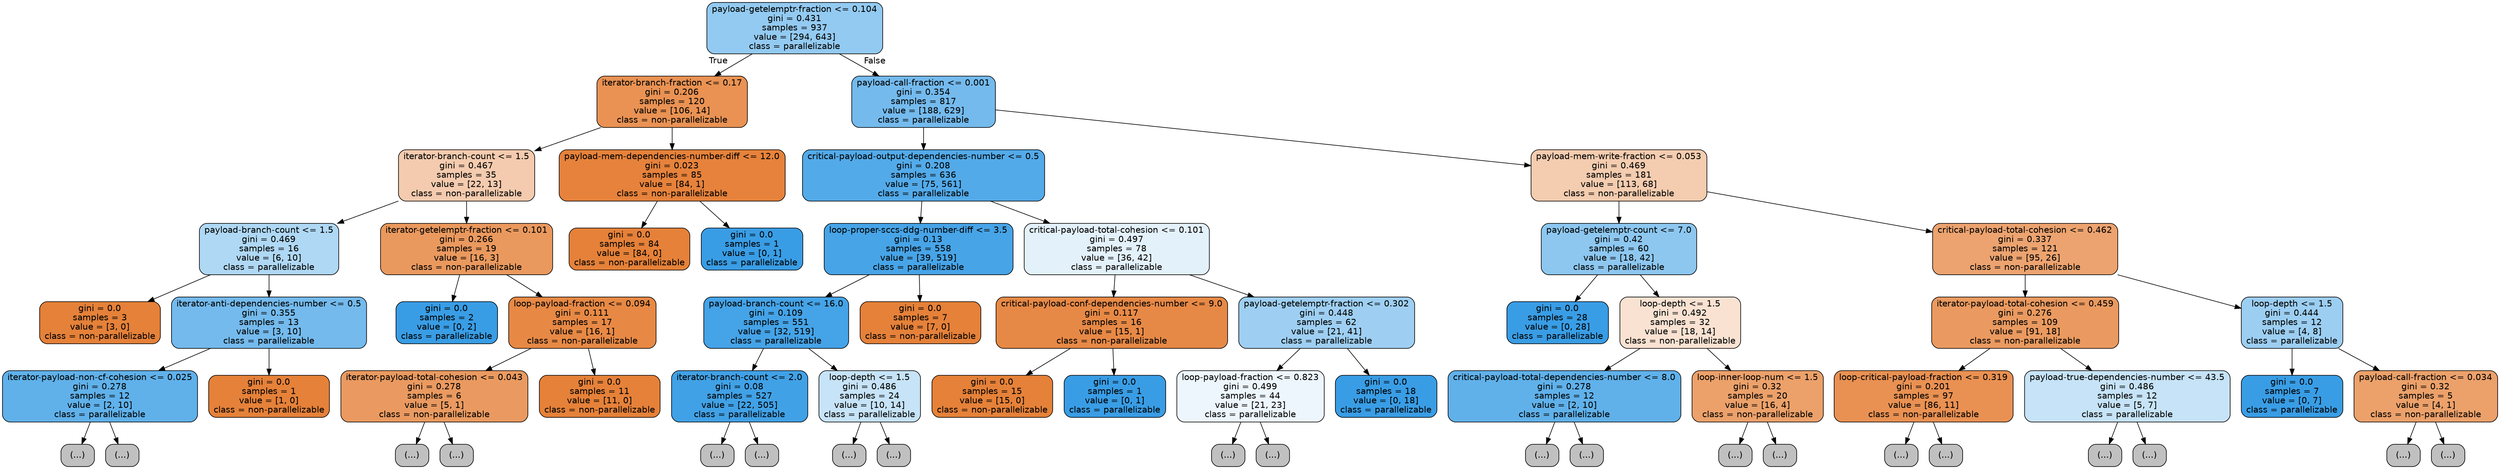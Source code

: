 digraph Tree {
node [shape=box, style="filled, rounded", color="black", fontname=helvetica] ;
edge [fontname=helvetica] ;
0 [label="payload-getelemptr-fraction <= 0.104\ngini = 0.431\nsamples = 937\nvalue = [294, 643]\nclass = parallelizable", fillcolor="#399de58a"] ;
1 [label="iterator-branch-fraction <= 0.17\ngini = 0.206\nsamples = 120\nvalue = [106, 14]\nclass = non-parallelizable", fillcolor="#e58139dd"] ;
0 -> 1 [labeldistance=2.5, labelangle=45, headlabel="True"] ;
2 [label="iterator-branch-count <= 1.5\ngini = 0.467\nsamples = 35\nvalue = [22, 13]\nclass = non-parallelizable", fillcolor="#e5813968"] ;
1 -> 2 ;
3 [label="payload-branch-count <= 1.5\ngini = 0.469\nsamples = 16\nvalue = [6, 10]\nclass = parallelizable", fillcolor="#399de566"] ;
2 -> 3 ;
4 [label="gini = 0.0\nsamples = 3\nvalue = [3, 0]\nclass = non-parallelizable", fillcolor="#e58139ff"] ;
3 -> 4 ;
5 [label="iterator-anti-dependencies-number <= 0.5\ngini = 0.355\nsamples = 13\nvalue = [3, 10]\nclass = parallelizable", fillcolor="#399de5b3"] ;
3 -> 5 ;
6 [label="iterator-payload-non-cf-cohesion <= 0.025\ngini = 0.278\nsamples = 12\nvalue = [2, 10]\nclass = parallelizable", fillcolor="#399de5cc"] ;
5 -> 6 ;
7 [label="(...)", fillcolor="#C0C0C0"] ;
6 -> 7 ;
10 [label="(...)", fillcolor="#C0C0C0"] ;
6 -> 10 ;
11 [label="gini = 0.0\nsamples = 1\nvalue = [1, 0]\nclass = non-parallelizable", fillcolor="#e58139ff"] ;
5 -> 11 ;
12 [label="iterator-getelemptr-fraction <= 0.101\ngini = 0.266\nsamples = 19\nvalue = [16, 3]\nclass = non-parallelizable", fillcolor="#e58139cf"] ;
2 -> 12 ;
13 [label="gini = 0.0\nsamples = 2\nvalue = [0, 2]\nclass = parallelizable", fillcolor="#399de5ff"] ;
12 -> 13 ;
14 [label="loop-payload-fraction <= 0.094\ngini = 0.111\nsamples = 17\nvalue = [16, 1]\nclass = non-parallelizable", fillcolor="#e58139ef"] ;
12 -> 14 ;
15 [label="iterator-payload-total-cohesion <= 0.043\ngini = 0.278\nsamples = 6\nvalue = [5, 1]\nclass = non-parallelizable", fillcolor="#e58139cc"] ;
14 -> 15 ;
16 [label="(...)", fillcolor="#C0C0C0"] ;
15 -> 16 ;
17 [label="(...)", fillcolor="#C0C0C0"] ;
15 -> 17 ;
18 [label="gini = 0.0\nsamples = 11\nvalue = [11, 0]\nclass = non-parallelizable", fillcolor="#e58139ff"] ;
14 -> 18 ;
19 [label="payload-mem-dependencies-number-diff <= 12.0\ngini = 0.023\nsamples = 85\nvalue = [84, 1]\nclass = non-parallelizable", fillcolor="#e58139fc"] ;
1 -> 19 ;
20 [label="gini = 0.0\nsamples = 84\nvalue = [84, 0]\nclass = non-parallelizable", fillcolor="#e58139ff"] ;
19 -> 20 ;
21 [label="gini = 0.0\nsamples = 1\nvalue = [0, 1]\nclass = parallelizable", fillcolor="#399de5ff"] ;
19 -> 21 ;
22 [label="payload-call-fraction <= 0.001\ngini = 0.354\nsamples = 817\nvalue = [188, 629]\nclass = parallelizable", fillcolor="#399de5b3"] ;
0 -> 22 [labeldistance=2.5, labelangle=-45, headlabel="False"] ;
23 [label="critical-payload-output-dependencies-number <= 0.5\ngini = 0.208\nsamples = 636\nvalue = [75, 561]\nclass = parallelizable", fillcolor="#399de5dd"] ;
22 -> 23 ;
24 [label="loop-proper-sccs-ddg-number-diff <= 3.5\ngini = 0.13\nsamples = 558\nvalue = [39, 519]\nclass = parallelizable", fillcolor="#399de5ec"] ;
23 -> 24 ;
25 [label="payload-branch-count <= 16.0\ngini = 0.109\nsamples = 551\nvalue = [32, 519]\nclass = parallelizable", fillcolor="#399de5ef"] ;
24 -> 25 ;
26 [label="iterator-branch-count <= 2.0\ngini = 0.08\nsamples = 527\nvalue = [22, 505]\nclass = parallelizable", fillcolor="#399de5f4"] ;
25 -> 26 ;
27 [label="(...)", fillcolor="#C0C0C0"] ;
26 -> 27 ;
70 [label="(...)", fillcolor="#C0C0C0"] ;
26 -> 70 ;
71 [label="loop-depth <= 1.5\ngini = 0.486\nsamples = 24\nvalue = [10, 14]\nclass = parallelizable", fillcolor="#399de549"] ;
25 -> 71 ;
72 [label="(...)", fillcolor="#C0C0C0"] ;
71 -> 72 ;
73 [label="(...)", fillcolor="#C0C0C0"] ;
71 -> 73 ;
76 [label="gini = 0.0\nsamples = 7\nvalue = [7, 0]\nclass = non-parallelizable", fillcolor="#e58139ff"] ;
24 -> 76 ;
77 [label="critical-payload-total-cohesion <= 0.101\ngini = 0.497\nsamples = 78\nvalue = [36, 42]\nclass = parallelizable", fillcolor="#399de524"] ;
23 -> 77 ;
78 [label="critical-payload-conf-dependencies-number <= 9.0\ngini = 0.117\nsamples = 16\nvalue = [15, 1]\nclass = non-parallelizable", fillcolor="#e58139ee"] ;
77 -> 78 ;
79 [label="gini = 0.0\nsamples = 15\nvalue = [15, 0]\nclass = non-parallelizable", fillcolor="#e58139ff"] ;
78 -> 79 ;
80 [label="gini = 0.0\nsamples = 1\nvalue = [0, 1]\nclass = parallelizable", fillcolor="#399de5ff"] ;
78 -> 80 ;
81 [label="payload-getelemptr-fraction <= 0.302\ngini = 0.448\nsamples = 62\nvalue = [21, 41]\nclass = parallelizable", fillcolor="#399de57c"] ;
77 -> 81 ;
82 [label="loop-payload-fraction <= 0.823\ngini = 0.499\nsamples = 44\nvalue = [21, 23]\nclass = parallelizable", fillcolor="#399de516"] ;
81 -> 82 ;
83 [label="(...)", fillcolor="#C0C0C0"] ;
82 -> 83 ;
86 [label="(...)", fillcolor="#C0C0C0"] ;
82 -> 86 ;
99 [label="gini = 0.0\nsamples = 18\nvalue = [0, 18]\nclass = parallelizable", fillcolor="#399de5ff"] ;
81 -> 99 ;
100 [label="payload-mem-write-fraction <= 0.053\ngini = 0.469\nsamples = 181\nvalue = [113, 68]\nclass = non-parallelizable", fillcolor="#e5813966"] ;
22 -> 100 ;
101 [label="payload-getelemptr-count <= 7.0\ngini = 0.42\nsamples = 60\nvalue = [18, 42]\nclass = parallelizable", fillcolor="#399de592"] ;
100 -> 101 ;
102 [label="gini = 0.0\nsamples = 28\nvalue = [0, 28]\nclass = parallelizable", fillcolor="#399de5ff"] ;
101 -> 102 ;
103 [label="loop-depth <= 1.5\ngini = 0.492\nsamples = 32\nvalue = [18, 14]\nclass = non-parallelizable", fillcolor="#e5813939"] ;
101 -> 103 ;
104 [label="critical-payload-total-dependencies-number <= 8.0\ngini = 0.278\nsamples = 12\nvalue = [2, 10]\nclass = parallelizable", fillcolor="#399de5cc"] ;
103 -> 104 ;
105 [label="(...)", fillcolor="#C0C0C0"] ;
104 -> 105 ;
106 [label="(...)", fillcolor="#C0C0C0"] ;
104 -> 106 ;
107 [label="loop-inner-loop-num <= 1.5\ngini = 0.32\nsamples = 20\nvalue = [16, 4]\nclass = non-parallelizable", fillcolor="#e58139bf"] ;
103 -> 107 ;
108 [label="(...)", fillcolor="#C0C0C0"] ;
107 -> 108 ;
109 [label="(...)", fillcolor="#C0C0C0"] ;
107 -> 109 ;
110 [label="critical-payload-total-cohesion <= 0.462\ngini = 0.337\nsamples = 121\nvalue = [95, 26]\nclass = non-parallelizable", fillcolor="#e58139b9"] ;
100 -> 110 ;
111 [label="iterator-payload-total-cohesion <= 0.459\ngini = 0.276\nsamples = 109\nvalue = [91, 18]\nclass = non-parallelizable", fillcolor="#e58139cd"] ;
110 -> 111 ;
112 [label="loop-critical-payload-fraction <= 0.319\ngini = 0.201\nsamples = 97\nvalue = [86, 11]\nclass = non-parallelizable", fillcolor="#e58139de"] ;
111 -> 112 ;
113 [label="(...)", fillcolor="#C0C0C0"] ;
112 -> 113 ;
128 [label="(...)", fillcolor="#C0C0C0"] ;
112 -> 128 ;
131 [label="payload-true-dependencies-number <= 43.5\ngini = 0.486\nsamples = 12\nvalue = [5, 7]\nclass = parallelizable", fillcolor="#399de549"] ;
111 -> 131 ;
132 [label="(...)", fillcolor="#C0C0C0"] ;
131 -> 132 ;
135 [label="(...)", fillcolor="#C0C0C0"] ;
131 -> 135 ;
136 [label="loop-depth <= 1.5\ngini = 0.444\nsamples = 12\nvalue = [4, 8]\nclass = parallelizable", fillcolor="#399de57f"] ;
110 -> 136 ;
137 [label="gini = 0.0\nsamples = 7\nvalue = [0, 7]\nclass = parallelizable", fillcolor="#399de5ff"] ;
136 -> 137 ;
138 [label="payload-call-fraction <= 0.034\ngini = 0.32\nsamples = 5\nvalue = [4, 1]\nclass = non-parallelizable", fillcolor="#e58139bf"] ;
136 -> 138 ;
139 [label="(...)", fillcolor="#C0C0C0"] ;
138 -> 139 ;
140 [label="(...)", fillcolor="#C0C0C0"] ;
138 -> 140 ;
}